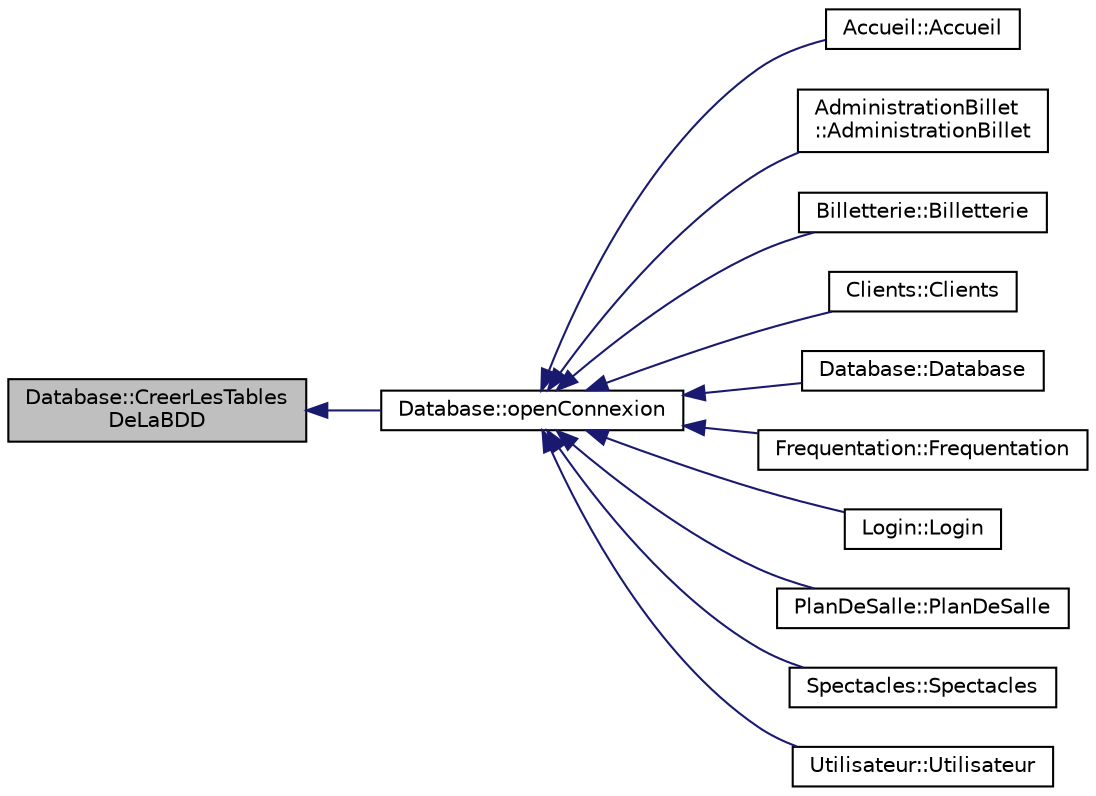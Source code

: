 digraph "Database::CreerLesTablesDeLaBDD"
{
  edge [fontname="Helvetica",fontsize="10",labelfontname="Helvetica",labelfontsize="10"];
  node [fontname="Helvetica",fontsize="10",shape=record];
  rankdir="LR";
  Node14 [label="Database::CreerLesTables\lDeLaBDD",height=0.2,width=0.4,color="black", fillcolor="grey75", style="filled", fontcolor="black"];
  Node14 -> Node15 [dir="back",color="midnightblue",fontsize="10",style="solid",fontname="Helvetica"];
  Node15 [label="Database::openConnexion",height=0.2,width=0.4,color="black", fillcolor="white", style="filled",URL="$class_database.html#ac96a872f754486b8e91ecf2cfa3322d5",tooltip="openConnexion Méthode pour l&#39;ouverture de la connexion à la base de données "];
  Node15 -> Node16 [dir="back",color="midnightblue",fontsize="10",style="solid",fontname="Helvetica"];
  Node16 [label="Accueil::Accueil",height=0.2,width=0.4,color="black", fillcolor="white", style="filled",URL="$class_accueil.html#a581158b51548b6c3e60892035e9b656b"];
  Node15 -> Node17 [dir="back",color="midnightblue",fontsize="10",style="solid",fontname="Helvetica"];
  Node17 [label="AdministrationBillet\l::AdministrationBillet",height=0.2,width=0.4,color="black", fillcolor="white", style="filled",URL="$class_administration_billet.html#a1af4f91bd5a54b93a06cb0e78c12e1dd"];
  Node15 -> Node18 [dir="back",color="midnightblue",fontsize="10",style="solid",fontname="Helvetica"];
  Node18 [label="Billetterie::Billetterie",height=0.2,width=0.4,color="black", fillcolor="white", style="filled",URL="$class_billetterie.html#a7c350e369f0553b976820aa588cc4810"];
  Node15 -> Node19 [dir="back",color="midnightblue",fontsize="10",style="solid",fontname="Helvetica"];
  Node19 [label="Clients::Clients",height=0.2,width=0.4,color="black", fillcolor="white", style="filled",URL="$class_clients.html#a54497700846be58ff511736c500897d8"];
  Node15 -> Node20 [dir="back",color="midnightblue",fontsize="10",style="solid",fontname="Helvetica"];
  Node20 [label="Database::Database",height=0.2,width=0.4,color="black", fillcolor="white", style="filled",URL="$class_database.html#a4703c80e6969d33565ea340f768fdadf"];
  Node15 -> Node21 [dir="back",color="midnightblue",fontsize="10",style="solid",fontname="Helvetica"];
  Node21 [label="Frequentation::Frequentation",height=0.2,width=0.4,color="black", fillcolor="white", style="filled",URL="$class_frequentation.html#ace801c6d03fbc76d6f5d6c31ad157976"];
  Node15 -> Node22 [dir="back",color="midnightblue",fontsize="10",style="solid",fontname="Helvetica"];
  Node22 [label="Login::Login",height=0.2,width=0.4,color="black", fillcolor="white", style="filled",URL="$class_login.html#a021ebcfd29b2a30e3f5c5bbb36589381"];
  Node15 -> Node23 [dir="back",color="midnightblue",fontsize="10",style="solid",fontname="Helvetica"];
  Node23 [label="PlanDeSalle::PlanDeSalle",height=0.2,width=0.4,color="black", fillcolor="white", style="filled",URL="$class_plan_de_salle.html#a5f86bf9d8c64574fdc6da00c8dbb489f"];
  Node15 -> Node24 [dir="back",color="midnightblue",fontsize="10",style="solid",fontname="Helvetica"];
  Node24 [label="Spectacles::Spectacles",height=0.2,width=0.4,color="black", fillcolor="white", style="filled",URL="$class_spectacles.html#a10ad8dda4d575fccd467fe5332dd5383"];
  Node15 -> Node25 [dir="back",color="midnightblue",fontsize="10",style="solid",fontname="Helvetica"];
  Node25 [label="Utilisateur::Utilisateur",height=0.2,width=0.4,color="black", fillcolor="white", style="filled",URL="$class_utilisateur.html#a5c46541a8ef37455fec82eaccd43c6a1"];
}
